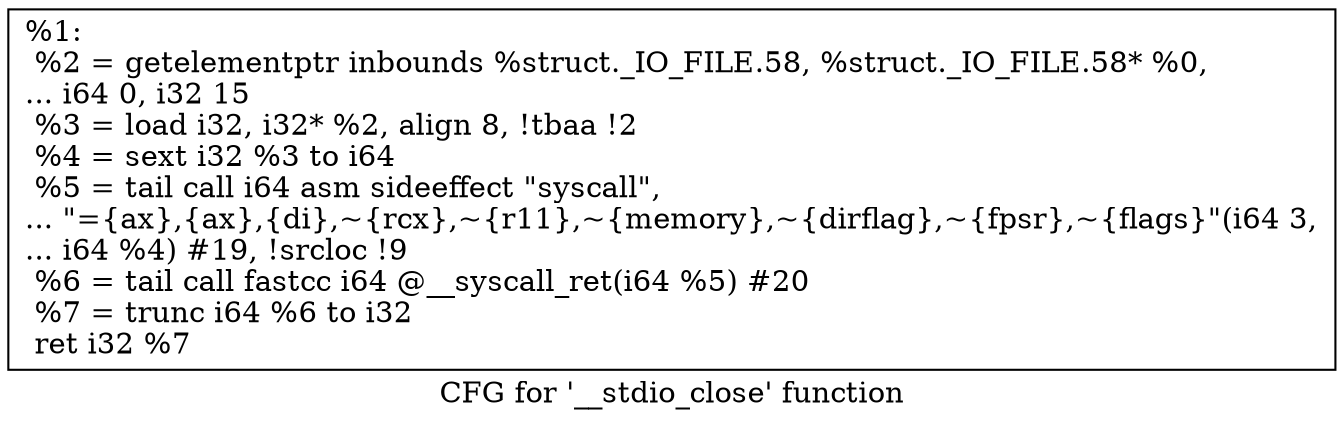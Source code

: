 digraph "CFG for '__stdio_close' function" {
	label="CFG for '__stdio_close' function";

	Node0x1f0d9a0 [shape=record,label="{%1:\l  %2 = getelementptr inbounds %struct._IO_FILE.58, %struct._IO_FILE.58* %0,\l... i64 0, i32 15\l  %3 = load i32, i32* %2, align 8, !tbaa !2\l  %4 = sext i32 %3 to i64\l  %5 = tail call i64 asm sideeffect \"syscall\",\l... \"=\{ax\},\{ax\},\{di\},~\{rcx\},~\{r11\},~\{memory\},~\{dirflag\},~\{fpsr\},~\{flags\}\"(i64 3,\l... i64 %4) #19, !srcloc !9\l  %6 = tail call fastcc i64 @__syscall_ret(i64 %5) #20\l  %7 = trunc i64 %6 to i32\l  ret i32 %7\l}"];
}
